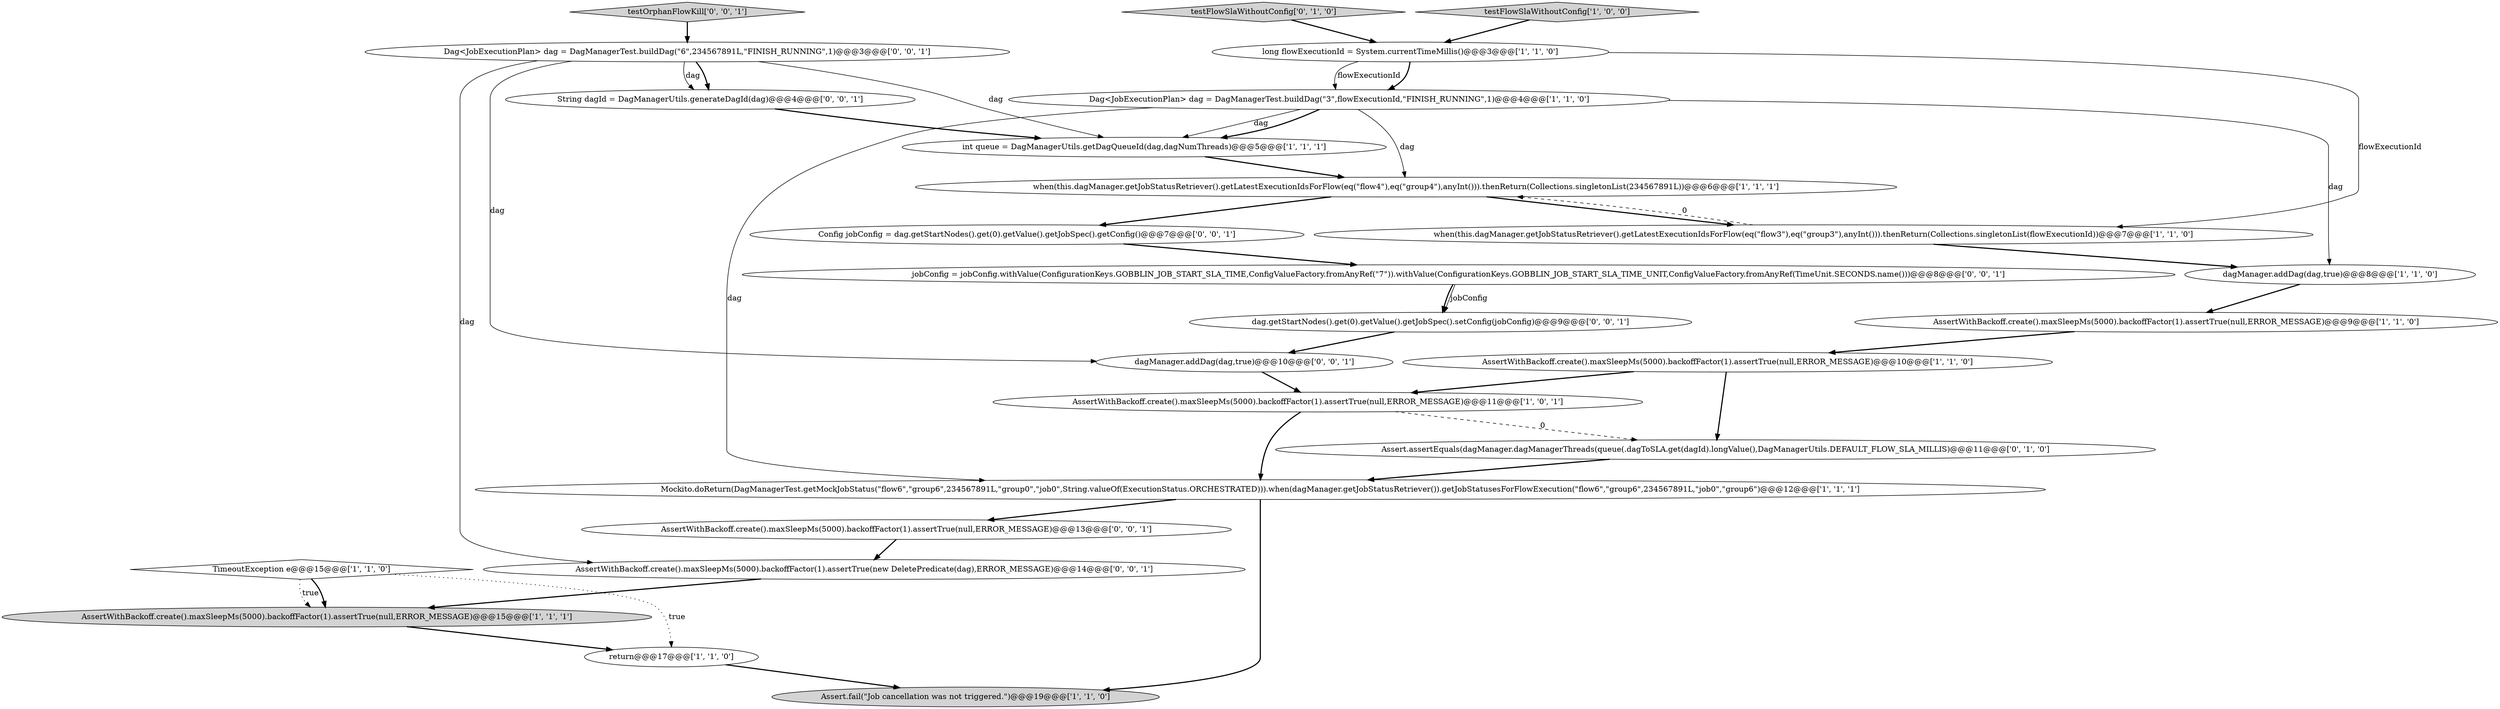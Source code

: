 digraph {
0 [style = filled, label = "testFlowSlaWithoutConfig['1', '0', '0']", fillcolor = lightgray, shape = diamond image = "AAA0AAABBB1BBB"];
7 [style = filled, label = "Dag<JobExecutionPlan> dag = DagManagerTest.buildDag(\"3\",flowExecutionId,\"FINISH_RUNNING\",1)@@@4@@@['1', '1', '0']", fillcolor = white, shape = ellipse image = "AAA0AAABBB1BBB"];
17 [style = filled, label = "Dag<JobExecutionPlan> dag = DagManagerTest.buildDag(\"6\",234567891L,\"FINISH_RUNNING\",1)@@@3@@@['0', '0', '1']", fillcolor = white, shape = ellipse image = "AAA0AAABBB3BBB"];
13 [style = filled, label = "TimeoutException e@@@15@@@['1', '1', '0']", fillcolor = white, shape = diamond image = "AAA0AAABBB1BBB"];
23 [style = filled, label = "testOrphanFlowKill['0', '0', '1']", fillcolor = lightgray, shape = diamond image = "AAA0AAABBB3BBB"];
1 [style = filled, label = "int queue = DagManagerUtils.getDagQueueId(dag,dagNumThreads)@@@5@@@['1', '1', '1']", fillcolor = white, shape = ellipse image = "AAA0AAABBB1BBB"];
22 [style = filled, label = "dagManager.addDag(dag,true)@@@10@@@['0', '0', '1']", fillcolor = white, shape = ellipse image = "AAA0AAABBB3BBB"];
24 [style = filled, label = "String dagId = DagManagerUtils.generateDagId(dag)@@@4@@@['0', '0', '1']", fillcolor = white, shape = ellipse image = "AAA0AAABBB3BBB"];
12 [style = filled, label = "AssertWithBackoff.create().maxSleepMs(5000).backoffFactor(1).assertTrue(null,ERROR_MESSAGE)@@@9@@@['1', '1', '0']", fillcolor = white, shape = ellipse image = "AAA0AAABBB1BBB"];
8 [style = filled, label = "long flowExecutionId = System.currentTimeMillis()@@@3@@@['1', '1', '0']", fillcolor = white, shape = ellipse image = "AAA0AAABBB1BBB"];
15 [style = filled, label = "testFlowSlaWithoutConfig['0', '1', '0']", fillcolor = lightgray, shape = diamond image = "AAA0AAABBB2BBB"];
21 [style = filled, label = "jobConfig = jobConfig.withValue(ConfigurationKeys.GOBBLIN_JOB_START_SLA_TIME,ConfigValueFactory.fromAnyRef(\"7\")).withValue(ConfigurationKeys.GOBBLIN_JOB_START_SLA_TIME_UNIT,ConfigValueFactory.fromAnyRef(TimeUnit.SECONDS.name()))@@@8@@@['0', '0', '1']", fillcolor = white, shape = ellipse image = "AAA0AAABBB3BBB"];
2 [style = filled, label = "Assert.fail(\"Job cancellation was not triggered.\")@@@19@@@['1', '1', '0']", fillcolor = lightgray, shape = ellipse image = "AAA0AAABBB1BBB"];
19 [style = filled, label = "AssertWithBackoff.create().maxSleepMs(5000).backoffFactor(1).assertTrue(new DeletePredicate(dag),ERROR_MESSAGE)@@@14@@@['0', '0', '1']", fillcolor = white, shape = ellipse image = "AAA0AAABBB3BBB"];
18 [style = filled, label = "Config jobConfig = dag.getStartNodes().get(0).getValue().getJobSpec().getConfig()@@@7@@@['0', '0', '1']", fillcolor = white, shape = ellipse image = "AAA0AAABBB3BBB"];
14 [style = filled, label = "AssertWithBackoff.create().maxSleepMs(5000).backoffFactor(1).assertTrue(null,ERROR_MESSAGE)@@@10@@@['1', '1', '0']", fillcolor = white, shape = ellipse image = "AAA0AAABBB1BBB"];
25 [style = filled, label = "dag.getStartNodes().get(0).getValue().getJobSpec().setConfig(jobConfig)@@@9@@@['0', '0', '1']", fillcolor = white, shape = ellipse image = "AAA0AAABBB3BBB"];
20 [style = filled, label = "AssertWithBackoff.create().maxSleepMs(5000).backoffFactor(1).assertTrue(null,ERROR_MESSAGE)@@@13@@@['0', '0', '1']", fillcolor = white, shape = ellipse image = "AAA0AAABBB3BBB"];
11 [style = filled, label = "when(this.dagManager.getJobStatusRetriever().getLatestExecutionIdsForFlow(eq(\"flow3\"),eq(\"group3\"),anyInt())).thenReturn(Collections.singletonList(flowExecutionId))@@@7@@@['1', '1', '0']", fillcolor = white, shape = ellipse image = "AAA0AAABBB1BBB"];
9 [style = filled, label = "AssertWithBackoff.create().maxSleepMs(5000).backoffFactor(1).assertTrue(null,ERROR_MESSAGE)@@@11@@@['1', '0', '1']", fillcolor = white, shape = ellipse image = "AAA0AAABBB1BBB"];
10 [style = filled, label = "AssertWithBackoff.create().maxSleepMs(5000).backoffFactor(1).assertTrue(null,ERROR_MESSAGE)@@@15@@@['1', '1', '1']", fillcolor = lightgray, shape = ellipse image = "AAA0AAABBB1BBB"];
4 [style = filled, label = "return@@@17@@@['1', '1', '0']", fillcolor = white, shape = ellipse image = "AAA0AAABBB1BBB"];
6 [style = filled, label = "Mockito.doReturn(DagManagerTest.getMockJobStatus(\"flow6\",\"group6\",234567891L,\"group0\",\"job0\",String.valueOf(ExecutionStatus.ORCHESTRATED))).when(dagManager.getJobStatusRetriever()).getJobStatusesForFlowExecution(\"flow6\",\"group6\",234567891L,\"job0\",\"group6\")@@@12@@@['1', '1', '1']", fillcolor = white, shape = ellipse image = "AAA0AAABBB1BBB"];
5 [style = filled, label = "when(this.dagManager.getJobStatusRetriever().getLatestExecutionIdsForFlow(eq(\"flow4\"),eq(\"group4\"),anyInt())).thenReturn(Collections.singletonList(234567891L))@@@6@@@['1', '1', '1']", fillcolor = white, shape = ellipse image = "AAA0AAABBB1BBB"];
16 [style = filled, label = "Assert.assertEquals(dagManager.dagManagerThreads(queue(.dagToSLA.get(dagId).longValue(),DagManagerUtils.DEFAULT_FLOW_SLA_MILLIS)@@@11@@@['0', '1', '0']", fillcolor = white, shape = ellipse image = "AAA1AAABBB2BBB"];
3 [style = filled, label = "dagManager.addDag(dag,true)@@@8@@@['1', '1', '0']", fillcolor = white, shape = ellipse image = "AAA0AAABBB1BBB"];
11->3 [style = bold, label=""];
19->10 [style = bold, label=""];
13->4 [style = dotted, label="true"];
17->22 [style = solid, label="dag"];
14->16 [style = bold, label=""];
7->1 [style = solid, label="dag"];
7->5 [style = solid, label="dag"];
12->14 [style = bold, label=""];
13->10 [style = dotted, label="true"];
14->9 [style = bold, label=""];
0->8 [style = bold, label=""];
9->16 [style = dashed, label="0"];
6->20 [style = bold, label=""];
22->9 [style = bold, label=""];
6->2 [style = bold, label=""];
4->2 [style = bold, label=""];
20->19 [style = bold, label=""];
9->6 [style = bold, label=""];
24->1 [style = bold, label=""];
21->25 [style = bold, label=""];
7->3 [style = solid, label="dag"];
21->25 [style = solid, label="jobConfig"];
5->11 [style = bold, label=""];
3->12 [style = bold, label=""];
10->4 [style = bold, label=""];
17->24 [style = bold, label=""];
16->6 [style = bold, label=""];
5->18 [style = bold, label=""];
18->21 [style = bold, label=""];
17->24 [style = solid, label="dag"];
17->19 [style = solid, label="dag"];
8->7 [style = bold, label=""];
11->5 [style = dashed, label="0"];
7->1 [style = bold, label=""];
8->7 [style = solid, label="flowExecutionId"];
13->10 [style = bold, label=""];
23->17 [style = bold, label=""];
7->6 [style = solid, label="dag"];
15->8 [style = bold, label=""];
25->22 [style = bold, label=""];
8->11 [style = solid, label="flowExecutionId"];
17->1 [style = solid, label="dag"];
1->5 [style = bold, label=""];
}

